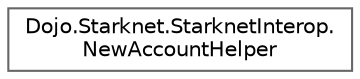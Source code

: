 digraph "Graphical Class Hierarchy"
{
 // LATEX_PDF_SIZE
  bgcolor="transparent";
  edge [fontname=Helvetica,fontsize=10,labelfontname=Helvetica,labelfontsize=10];
  node [fontname=Helvetica,fontsize=10,shape=box,height=0.2,width=0.4];
  rankdir="LR";
  Node0 [id="Node000000",label="Dojo.Starknet.StarknetInterop.\lNewAccountHelper",height=0.2,width=0.4,color="grey40", fillcolor="white", style="filled",URL="$class_dojo_1_1_starknet_1_1_starknet_interop_1_1_new_account_helper.html",tooltip=" "];
}

